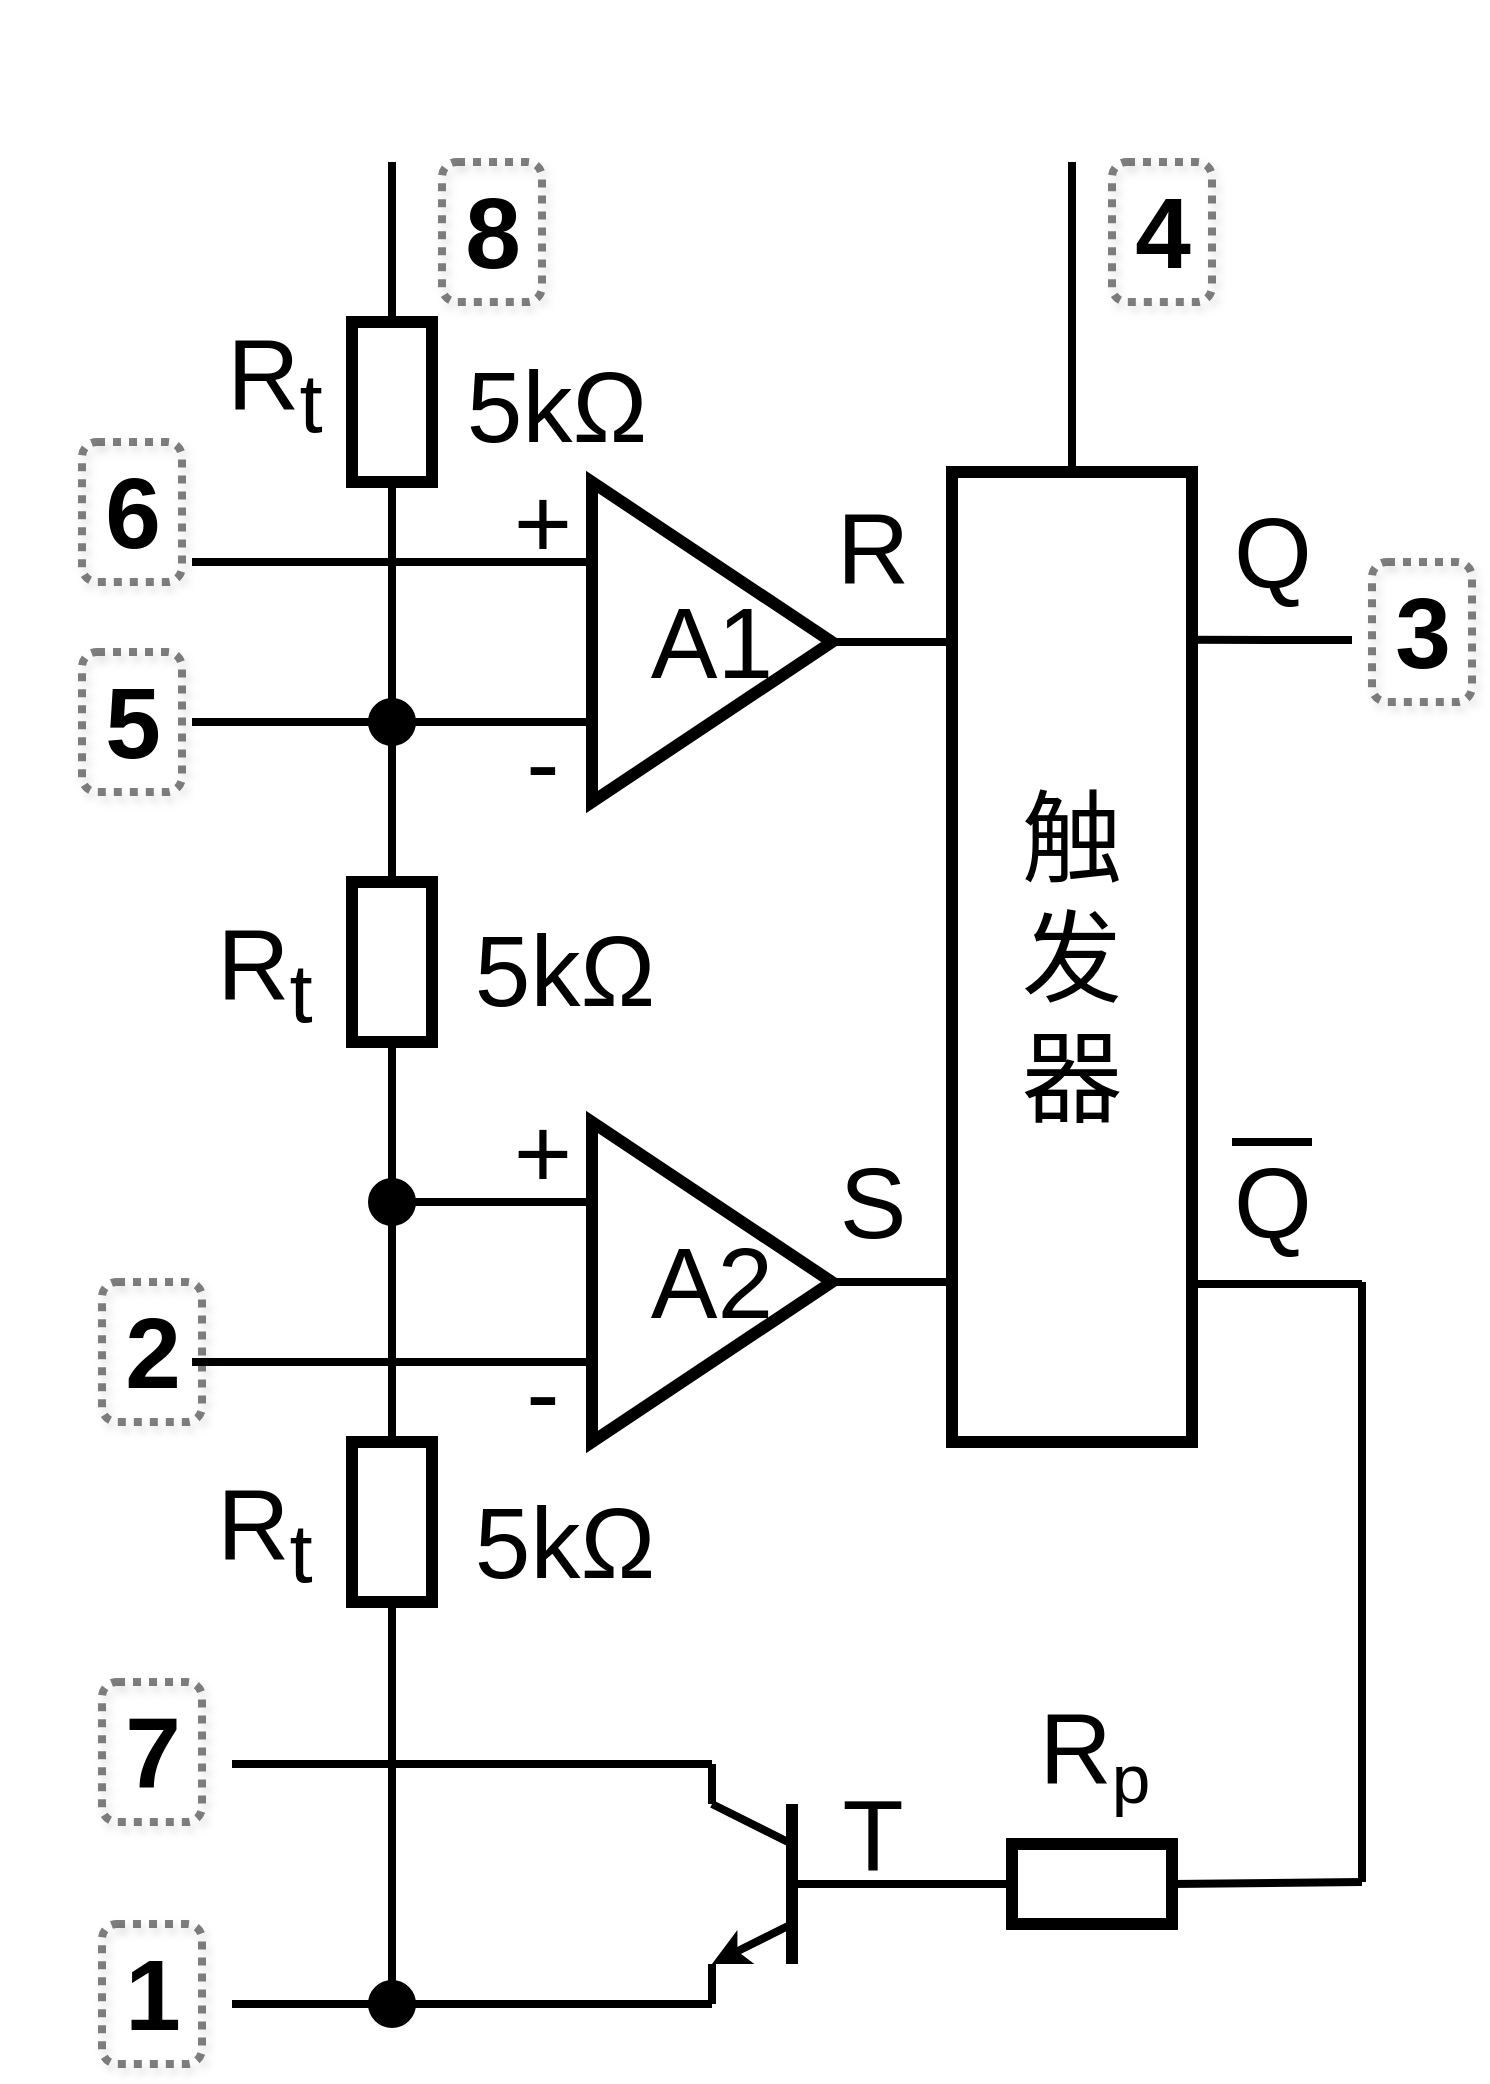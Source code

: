 <mxfile version="26.0.5">
  <diagram name="第 1 页" id="4UG25Fp_B6W0l5dKrZMW">
    <mxGraphModel dx="2331" dy="1027" grid="0" gridSize="10" guides="1" tooltips="1" connect="1" arrows="1" fold="1" page="0" pageScale="1" pageWidth="827" pageHeight="1169" math="0" shadow="0">
      <root>
        <mxCell id="0" />
        <mxCell id="1" parent="0" />
        <mxCell id="oYlRctocb77fKKuBrY3P-28" value="" style="ellipse;whiteSpace=wrap;html=1;aspect=fixed;labelBackgroundColor=#000000;labelBorderColor=default;" parent="1" vertex="1">
          <mxGeometry as="geometry" />
        </mxCell>
        <mxCell id="oYlRctocb77fKKuBrY3P-1" value="&lt;font style=&quot;font-size: 50px;&quot;&gt;A1&lt;/font&gt;" style="triangle;whiteSpace=wrap;html=1;strokeWidth=6;" parent="1" vertex="1">
          <mxGeometry x="295" y="240" width="120" height="160" as="geometry" />
        </mxCell>
        <mxCell id="oYlRctocb77fKKuBrY3P-2" value="" style="endArrow=none;html=1;rounded=0;exitX=0;exitY=0.25;exitDx=0;exitDy=0;strokeWidth=4;" parent="1" source="oYlRctocb77fKKuBrY3P-1" edge="1">
          <mxGeometry width="50" height="50" relative="1" as="geometry">
            <mxPoint x="335" y="360" as="sourcePoint" />
            <mxPoint x="95" y="280" as="targetPoint" />
          </mxGeometry>
        </mxCell>
        <mxCell id="oYlRctocb77fKKuBrY3P-3" value="" style="endArrow=none;html=1;rounded=0;exitX=0;exitY=0.75;exitDx=0;exitDy=0;strokeWidth=4;" parent="1" source="oYlRctocb77fKKuBrY3P-1" edge="1">
          <mxGeometry width="50" height="50" relative="1" as="geometry">
            <mxPoint x="315" y="360" as="sourcePoint" />
            <mxPoint x="95" y="360" as="targetPoint" />
          </mxGeometry>
        </mxCell>
        <mxCell id="oYlRctocb77fKKuBrY3P-4" value="" style="endArrow=none;html=1;rounded=0;entryX=1;entryY=0.5;entryDx=0;entryDy=0;strokeWidth=4;" parent="1" target="oYlRctocb77fKKuBrY3P-1" edge="1">
          <mxGeometry width="50" height="50" relative="1" as="geometry">
            <mxPoint x="475" y="320" as="sourcePoint" />
            <mxPoint x="275" y="380" as="targetPoint" />
          </mxGeometry>
        </mxCell>
        <mxCell id="oYlRctocb77fKKuBrY3P-5" value="&lt;font style=&quot;font-size: 50px;&quot;&gt;+&lt;/font&gt;" style="text;html=1;align=center;verticalAlign=middle;resizable=0;points=[];autosize=1;strokeColor=none;fillColor=none;strokeWidth=4;" parent="1" vertex="1">
          <mxGeometry x="245" y="225" width="50" height="70" as="geometry" />
        </mxCell>
        <mxCell id="oYlRctocb77fKKuBrY3P-6" value="&lt;font style=&quot;font-size: 50px;&quot;&gt;-&lt;/font&gt;" style="text;html=1;align=center;verticalAlign=middle;resizable=0;points=[];autosize=1;strokeColor=none;fillColor=none;strokeWidth=4;" parent="1" vertex="1">
          <mxGeometry x="250" y="345" width="40" height="70" as="geometry" />
        </mxCell>
        <mxCell id="oYlRctocb77fKKuBrY3P-13" value="&lt;font style=&quot;font-size: 50px;&quot;&gt;A2&lt;/font&gt;" style="triangle;whiteSpace=wrap;html=1;strokeWidth=6;" parent="1" vertex="1">
          <mxGeometry x="295" y="560" width="120" height="160" as="geometry" />
        </mxCell>
        <mxCell id="oYlRctocb77fKKuBrY3P-14" value="" style="endArrow=none;html=1;rounded=0;exitX=0;exitY=0.25;exitDx=0;exitDy=0;strokeWidth=4;" parent="1" source="oYlRctocb77fKKuBrY3P-13" edge="1">
          <mxGeometry width="50" height="50" relative="1" as="geometry">
            <mxPoint x="335" y="680" as="sourcePoint" />
            <mxPoint x="195" y="600" as="targetPoint" />
          </mxGeometry>
        </mxCell>
        <mxCell id="oYlRctocb77fKKuBrY3P-15" value="" style="endArrow=none;html=1;rounded=0;exitX=0;exitY=0.75;exitDx=0;exitDy=0;strokeWidth=4;" parent="1" source="oYlRctocb77fKKuBrY3P-13" edge="1">
          <mxGeometry width="50" height="50" relative="1" as="geometry">
            <mxPoint x="315" y="680" as="sourcePoint" />
            <mxPoint x="95" y="680" as="targetPoint" />
          </mxGeometry>
        </mxCell>
        <mxCell id="oYlRctocb77fKKuBrY3P-16" value="" style="endArrow=none;html=1;rounded=0;entryX=1;entryY=0.5;entryDx=0;entryDy=0;strokeWidth=4;" parent="1" target="oYlRctocb77fKKuBrY3P-13" edge="1">
          <mxGeometry width="50" height="50" relative="1" as="geometry">
            <mxPoint x="475" y="640" as="sourcePoint" />
            <mxPoint x="275" y="700" as="targetPoint" />
          </mxGeometry>
        </mxCell>
        <mxCell id="oYlRctocb77fKKuBrY3P-19" value="" style="rounded=0;whiteSpace=wrap;html=1;direction=south;strokeWidth=6;" parent="1" vertex="1">
          <mxGeometry x="175" y="160" width="40" height="80" as="geometry" />
        </mxCell>
        <mxCell id="oYlRctocb77fKKuBrY3P-20" value="" style="rounded=0;whiteSpace=wrap;html=1;direction=south;fontStyle=1;strokeWidth=6;" parent="1" vertex="1">
          <mxGeometry x="175" y="440" width="40" height="80" as="geometry" />
        </mxCell>
        <mxCell id="oYlRctocb77fKKuBrY3P-21" value="" style="rounded=0;whiteSpace=wrap;html=1;direction=south;strokeWidth=6;" parent="1" vertex="1">
          <mxGeometry x="175" y="720" width="40" height="80" as="geometry" />
        </mxCell>
        <mxCell id="oYlRctocb77fKKuBrY3P-26" value="" style="endArrow=none;html=1;rounded=0;entryX=1;entryY=0.5;entryDx=0;entryDy=0;exitX=0;exitY=0.5;exitDx=0;exitDy=0;strokeWidth=4;" parent="1" source="oYlRctocb77fKKuBrY3P-20" target="oYlRctocb77fKKuBrY3P-19" edge="1">
          <mxGeometry width="50" height="50" relative="1" as="geometry">
            <mxPoint x="355" y="380" as="sourcePoint" />
            <mxPoint x="455" y="280" as="targetPoint" />
          </mxGeometry>
        </mxCell>
        <mxCell id="oYlRctocb77fKKuBrY3P-27" value="" style="endArrow=none;html=1;rounded=0;entryX=1;entryY=0.5;entryDx=0;entryDy=0;exitX=0;exitY=0.5;exitDx=0;exitDy=0;strokeWidth=4;" parent="1" source="oYlRctocb77fKKuBrY3P-21" target="oYlRctocb77fKKuBrY3P-20" edge="1">
          <mxGeometry width="50" height="50" relative="1" as="geometry">
            <mxPoint x="215" y="460" as="sourcePoint" />
            <mxPoint x="215" y="260" as="targetPoint" />
          </mxGeometry>
        </mxCell>
        <mxCell id="oYlRctocb77fKKuBrY3P-35" value="" style="ellipse;whiteSpace=wrap;html=1;aspect=fixed;fillColor=#000000;strokeWidth=4;" parent="1" vertex="1">
          <mxGeometry x="185" y="350" width="20" height="20" as="geometry" />
        </mxCell>
        <mxCell id="oYlRctocb77fKKuBrY3P-44" value="" style="ellipse;whiteSpace=wrap;html=1;aspect=fixed;fillColor=#000000;strokeWidth=4;" parent="1" vertex="1">
          <mxGeometry x="185" y="590" width="20" height="20" as="geometry" />
        </mxCell>
        <mxCell id="oYlRctocb77fKKuBrY3P-49" value="&lt;font style=&quot;font-size: 50px;&quot;&gt;触&lt;br&gt;发&lt;br&gt;器&lt;/font&gt;" style="rounded=0;whiteSpace=wrap;html=1;direction=south;strokeWidth=6;" parent="1" vertex="1">
          <mxGeometry x="475" y="235" width="120" height="485" as="geometry" />
        </mxCell>
        <mxCell id="oYlRctocb77fKKuBrY3P-50" value="&lt;font style=&quot;font-size: 50px;&quot;&gt;+&lt;/font&gt;" style="text;html=1;align=center;verticalAlign=middle;resizable=0;points=[];autosize=1;strokeColor=none;fillColor=none;strokeWidth=4;" parent="1" vertex="1">
          <mxGeometry x="245" y="540" width="50" height="70" as="geometry" />
        </mxCell>
        <mxCell id="oYlRctocb77fKKuBrY3P-51" value="&lt;font style=&quot;font-size: 50px;&quot;&gt;-&lt;/font&gt;" style="text;html=1;align=center;verticalAlign=middle;resizable=0;points=[];autosize=1;strokeColor=none;fillColor=none;strokeWidth=4;" parent="1" vertex="1">
          <mxGeometry x="250" y="660" width="40" height="70" as="geometry" />
        </mxCell>
        <mxCell id="oYlRctocb77fKKuBrY3P-52" value="" style="endArrow=none;html=1;rounded=0;entryX=0;entryY=0.5;entryDx=0;entryDy=0;strokeWidth=4;" parent="1" target="oYlRctocb77fKKuBrY3P-49" edge="1">
          <mxGeometry width="50" height="50" relative="1" as="geometry">
            <mxPoint x="535" y="80" as="sourcePoint" />
            <mxPoint x="415" y="380" as="targetPoint" />
          </mxGeometry>
        </mxCell>
        <mxCell id="oYlRctocb77fKKuBrY3P-53" value="" style="endArrow=none;html=1;rounded=0;entryX=0;entryY=0.5;entryDx=0;entryDy=0;strokeWidth=4;" parent="1" target="oYlRctocb77fKKuBrY3P-19" edge="1">
          <mxGeometry width="50" height="50" relative="1" as="geometry">
            <mxPoint x="195" y="80" as="sourcePoint" />
            <mxPoint x="415" y="380" as="targetPoint" />
          </mxGeometry>
        </mxCell>
        <mxCell id="oYlRctocb77fKKuBrY3P-54" value="" style="endArrow=none;html=1;rounded=0;entryX=0.173;entryY=0.018;entryDx=0;entryDy=0;entryPerimeter=0;strokeWidth=4;" parent="1" target="oYlRctocb77fKKuBrY3P-49" edge="1">
          <mxGeometry width="50" height="50" relative="1" as="geometry">
            <mxPoint x="675" y="319" as="sourcePoint" />
            <mxPoint x="555" y="380" as="targetPoint" />
          </mxGeometry>
        </mxCell>
        <mxCell id="oYlRctocb77fKKuBrY3P-55" value="" style="endArrow=none;html=1;rounded=0;entryX=0.837;entryY=0;entryDx=0;entryDy=0;entryPerimeter=0;strokeWidth=4;" parent="1" target="oYlRctocb77fKKuBrY3P-49" edge="1">
          <mxGeometry width="50" height="50" relative="1" as="geometry">
            <mxPoint x="680" y="641" as="sourcePoint" />
            <mxPoint x="605.0" y="635.065" as="targetPoint" />
          </mxGeometry>
        </mxCell>
        <mxCell id="oYlRctocb77fKKuBrY3P-56" value="" style="endArrow=none;html=1;rounded=0;strokeWidth=4;" parent="1" edge="1">
          <mxGeometry width="50" height="50" relative="1" as="geometry">
            <mxPoint x="680" y="940" as="sourcePoint" />
            <mxPoint x="680" y="640" as="targetPoint" />
          </mxGeometry>
        </mxCell>
        <mxCell id="oYlRctocb77fKKuBrY3P-57" value="" style="endArrow=none;html=1;rounded=0;strokeWidth=4;entryX=1;entryY=0.5;entryDx=0;entryDy=0;" parent="1" target="eyqNCUY_SEGoPxI6-TQl-1" edge="1">
          <mxGeometry width="50" height="50" relative="1" as="geometry">
            <mxPoint x="395" y="941" as="sourcePoint" />
            <mxPoint x="480" y="941" as="targetPoint" />
          </mxGeometry>
        </mxCell>
        <mxCell id="oYlRctocb77fKKuBrY3P-58" value="" style="endArrow=none;html=1;rounded=0;strokeWidth=6;" parent="1" edge="1">
          <mxGeometry width="50" height="50" relative="1" as="geometry">
            <mxPoint x="395" y="981" as="sourcePoint" />
            <mxPoint x="395" y="901" as="targetPoint" />
          </mxGeometry>
        </mxCell>
        <mxCell id="oYlRctocb77fKKuBrY3P-59" value="" style="endArrow=none;html=1;rounded=0;strokeWidth=4;" parent="1" edge="1">
          <mxGeometry width="50" height="50" relative="1" as="geometry">
            <mxPoint x="395" y="921" as="sourcePoint" />
            <mxPoint x="355" y="901" as="targetPoint" />
          </mxGeometry>
        </mxCell>
        <mxCell id="oYlRctocb77fKKuBrY3P-61" value="" style="endArrow=classic;html=1;rounded=0;strokeWidth=4;" parent="1" edge="1">
          <mxGeometry width="50" height="50" relative="1" as="geometry">
            <mxPoint x="395" y="961" as="sourcePoint" />
            <mxPoint x="355" y="981" as="targetPoint" />
          </mxGeometry>
        </mxCell>
        <mxCell id="oYlRctocb77fKKuBrY3P-62" value="" style="endArrow=none;html=1;rounded=0;strokeWidth=4;" parent="1" edge="1">
          <mxGeometry width="50" height="50" relative="1" as="geometry">
            <mxPoint x="355" y="901" as="sourcePoint" />
            <mxPoint x="355" y="881" as="targetPoint" />
          </mxGeometry>
        </mxCell>
        <mxCell id="oYlRctocb77fKKuBrY3P-63" value="" style="endArrow=none;html=1;rounded=0;strokeWidth=4;" parent="1" edge="1">
          <mxGeometry width="50" height="50" relative="1" as="geometry">
            <mxPoint x="355" y="981" as="sourcePoint" />
            <mxPoint x="355" y="1001" as="targetPoint" />
          </mxGeometry>
        </mxCell>
        <mxCell id="oYlRctocb77fKKuBrY3P-64" value="" style="endArrow=none;html=1;rounded=0;strokeWidth=4;" parent="1" edge="1">
          <mxGeometry width="50" height="50" relative="1" as="geometry">
            <mxPoint x="355" y="1001" as="sourcePoint" />
            <mxPoint x="115" y="1001" as="targetPoint" />
          </mxGeometry>
        </mxCell>
        <mxCell id="oYlRctocb77fKKuBrY3P-65" value="" style="endArrow=none;html=1;rounded=0;strokeWidth=4;" parent="1" edge="1">
          <mxGeometry width="50" height="50" relative="1" as="geometry">
            <mxPoint x="355" y="881" as="sourcePoint" />
            <mxPoint x="115" y="881" as="targetPoint" />
          </mxGeometry>
        </mxCell>
        <mxCell id="oYlRctocb77fKKuBrY3P-66" value="" style="endArrow=none;html=1;rounded=0;entryX=1;entryY=0.5;entryDx=0;entryDy=0;strokeWidth=4;" parent="1" source="oYlRctocb77fKKuBrY3P-43" target="oYlRctocb77fKKuBrY3P-21" edge="1">
          <mxGeometry width="50" height="50" relative="1" as="geometry">
            <mxPoint x="195" y="1020" as="sourcePoint" />
            <mxPoint x="375" y="810" as="targetPoint" />
          </mxGeometry>
        </mxCell>
        <mxCell id="oYlRctocb77fKKuBrY3P-68" value="" style="endArrow=none;html=1;rounded=0;entryX=1;entryY=0.5;entryDx=0;entryDy=0;strokeWidth=4;" parent="1" target="oYlRctocb77fKKuBrY3P-43" edge="1">
          <mxGeometry width="50" height="50" relative="1" as="geometry">
            <mxPoint x="195" y="1001" as="sourcePoint" />
            <mxPoint x="195" y="781" as="targetPoint" />
          </mxGeometry>
        </mxCell>
        <mxCell id="oYlRctocb77fKKuBrY3P-43" value="" style="ellipse;whiteSpace=wrap;html=1;aspect=fixed;fillColor=#000000;strokeWidth=4;" parent="1" vertex="1">
          <mxGeometry x="185" y="991" width="20" height="20" as="geometry" />
        </mxCell>
        <mxCell id="oYlRctocb77fKKuBrY3P-69" value="&lt;font style=&quot;font-size: 50px;&quot;&gt;6&lt;/font&gt;" style="text;html=1;align=center;verticalAlign=middle;resizable=0;points=[];autosize=1;strokeColor=default;fillColor=none;rounded=1;fontStyle=1;strokeWidth=4;dashed=1;opacity=50;shadow=1;glass=1;dashPattern=1 1;" parent="1" vertex="1">
          <mxGeometry x="40" y="220" width="50" height="70" as="geometry" />
        </mxCell>
        <mxCell id="oYlRctocb77fKKuBrY3P-70" value="&lt;font style=&quot;font-size: 50px;&quot;&gt;&lt;b&gt;5&lt;/b&gt;&lt;/font&gt;" style="text;html=1;align=center;verticalAlign=middle;resizable=0;points=[];autosize=1;strokeColor=default;fillColor=none;strokeWidth=4;dashed=1;opacity=50;rounded=1;shadow=1;glass=1;dashPattern=1 1;" parent="1" vertex="1">
          <mxGeometry x="40" y="325" width="50" height="70" as="geometry" />
        </mxCell>
        <mxCell id="oYlRctocb77fKKuBrY3P-71" value="&lt;font style=&quot;font-size: 50px;&quot;&gt;&lt;b&gt;2&lt;/b&gt;&lt;/font&gt;" style="text;html=1;align=center;verticalAlign=middle;resizable=0;points=[];autosize=1;strokeColor=default;fillColor=none;strokeWidth=4;dashed=1;opacity=50;rounded=1;shadow=1;glass=1;dashPattern=1 1;" parent="1" vertex="1">
          <mxGeometry x="50" y="640" width="50" height="70" as="geometry" />
        </mxCell>
        <mxCell id="oYlRctocb77fKKuBrY3P-72" value="&lt;font style=&quot;font-size: 50px;&quot;&gt;&lt;b&gt;7&lt;/b&gt;&lt;/font&gt;" style="text;html=1;align=center;verticalAlign=middle;resizable=0;points=[];autosize=1;strokeColor=default;fillColor=none;strokeWidth=4;dashed=1;opacity=50;rounded=1;shadow=1;glass=1;dashPattern=1 1;" parent="1" vertex="1">
          <mxGeometry x="50" y="840" width="50" height="70" as="geometry" />
        </mxCell>
        <mxCell id="oYlRctocb77fKKuBrY3P-73" value="&lt;font style=&quot;font-size: 50px;&quot;&gt;&lt;b&gt;1&lt;/b&gt;&lt;/font&gt;" style="text;html=1;align=center;verticalAlign=middle;resizable=0;points=[];autosize=1;strokeColor=default;fillColor=none;strokeWidth=4;dashed=1;opacity=50;rounded=1;shadow=1;glass=1;dashPattern=1 1;" parent="1" vertex="1">
          <mxGeometry x="50" y="961" width="50" height="70" as="geometry" />
        </mxCell>
        <mxCell id="oYlRctocb77fKKuBrY3P-74" value="&lt;font style=&quot;font-size: 50px;&quot;&gt;R&lt;sub&gt;t&lt;/sub&gt;&lt;/font&gt;" style="text;html=1;align=center;verticalAlign=middle;resizable=0;points=[];autosize=1;strokeColor=none;fillColor=none;strokeWidth=4;" parent="1" vertex="1">
          <mxGeometry x="103" y="150" width="66" height="81" as="geometry" />
        </mxCell>
        <mxCell id="oYlRctocb77fKKuBrY3P-75" value="&lt;font style=&quot;font-size: 50px;&quot;&gt;R&lt;sub&gt;t&lt;/sub&gt;&lt;/font&gt;" style="text;html=1;align=center;verticalAlign=middle;resizable=0;points=[];autosize=1;strokeColor=none;fillColor=none;strokeWidth=4;" parent="1" vertex="1">
          <mxGeometry x="98" y="445" width="66" height="81" as="geometry" />
        </mxCell>
        <mxCell id="oYlRctocb77fKKuBrY3P-76" value="&lt;font style=&quot;font-size: 50px;&quot;&gt;R&lt;sub&gt;t&lt;/sub&gt;&lt;/font&gt;" style="text;html=1;align=center;verticalAlign=middle;resizable=0;points=[];autosize=1;strokeColor=none;fillColor=none;strokeWidth=4;" parent="1" vertex="1">
          <mxGeometry x="98" y="725" width="66" height="81" as="geometry" />
        </mxCell>
        <mxCell id="oYlRctocb77fKKuBrY3P-77" value="&lt;font style=&quot;font-size: 50px;&quot;&gt;R&lt;/font&gt;" style="text;html=1;align=center;verticalAlign=middle;resizable=0;points=[];autosize=1;strokeColor=none;fillColor=none;strokeWidth=4;" parent="1" vertex="1">
          <mxGeometry x="405" y="238" width="60" height="70" as="geometry" />
        </mxCell>
        <mxCell id="oYlRctocb77fKKuBrY3P-78" value="&lt;span style=&quot;font-size: 50px;&quot;&gt;S&lt;/span&gt;" style="text;html=1;align=center;verticalAlign=middle;resizable=0;points=[];autosize=1;strokeColor=none;fillColor=none;strokeWidth=4;" parent="1" vertex="1">
          <mxGeometry x="405" y="565" width="60" height="70" as="geometry" />
        </mxCell>
        <mxCell id="oYlRctocb77fKKuBrY3P-79" value="&lt;span style=&quot;font-size: 50px;&quot;&gt;Q&lt;/span&gt;" style="text;html=1;align=center;verticalAlign=middle;resizable=0;points=[];autosize=1;strokeColor=none;fillColor=none;strokeWidth=4;" parent="1" vertex="1">
          <mxGeometry x="605" y="240" width="60" height="70" as="geometry" />
        </mxCell>
        <mxCell id="oYlRctocb77fKKuBrY3P-80" value="&lt;font style=&quot;font-size: 50px;&quot;&gt;Q&lt;/font&gt;" style="text;html=1;align=center;verticalAlign=middle;resizable=0;points=[];autosize=1;strokeColor=none;fillColor=none;strokeWidth=4;" parent="1" vertex="1">
          <mxGeometry x="605" y="565" width="60" height="70" as="geometry" />
        </mxCell>
        <mxCell id="oYlRctocb77fKKuBrY3P-81" value="" style="endArrow=none;html=1;rounded=0;strokeWidth=4;" parent="1" edge="1">
          <mxGeometry width="50" height="50" relative="1" as="geometry">
            <mxPoint x="655" y="570" as="sourcePoint" />
            <mxPoint x="615" y="570" as="targetPoint" />
          </mxGeometry>
        </mxCell>
        <mxCell id="oYlRctocb77fKKuBrY3P-82" value="&lt;span style=&quot;font-size: 50px;&quot;&gt;T&lt;/span&gt;" style="text;html=1;align=center;verticalAlign=middle;resizable=0;points=[];autosize=1;strokeColor=none;fillColor=none;strokeWidth=4;" parent="1" vertex="1">
          <mxGeometry x="410" y="881" width="50" height="70" as="geometry" />
        </mxCell>
        <mxCell id="oYlRctocb77fKKuBrY3P-83" value="&lt;font style=&quot;font-size: 50px;&quot;&gt;8&lt;/font&gt;" style="text;html=1;align=center;verticalAlign=middle;resizable=0;points=[];autosize=1;strokeColor=default;fillColor=none;rounded=1;fontStyle=1;strokeWidth=4;dashed=1;opacity=50;shadow=1;glass=1;dashPattern=1 1;" parent="1" vertex="1">
          <mxGeometry x="220" y="80" width="50" height="70" as="geometry" />
        </mxCell>
        <mxCell id="oYlRctocb77fKKuBrY3P-86" value="&lt;font style=&quot;font-size: 50px;&quot;&gt;4&lt;/font&gt;" style="text;html=1;align=center;verticalAlign=middle;resizable=0;points=[];autosize=1;strokeColor=default;fillColor=none;rounded=1;fontStyle=1;strokeWidth=4;dashed=1;opacity=50;shadow=1;glass=1;dashPattern=1 1;" parent="1" vertex="1">
          <mxGeometry x="555" y="80" width="50" height="70" as="geometry" />
        </mxCell>
        <mxCell id="oYlRctocb77fKKuBrY3P-87" value="&lt;font style=&quot;font-size: 50px;&quot;&gt;3&lt;/font&gt;" style="text;html=1;align=center;verticalAlign=middle;resizable=0;points=[];autosize=1;strokeColor=default;fillColor=none;rounded=1;fontStyle=1;strokeWidth=4;dashed=1;opacity=50;shadow=1;glass=1;dashPattern=1 1;" parent="1" vertex="1">
          <mxGeometry x="685" y="280" width="50" height="70" as="geometry" />
        </mxCell>
        <mxCell id="eyqNCUY_SEGoPxI6-TQl-1" value="" style="rounded=0;whiteSpace=wrap;html=1;direction=west;strokeWidth=6;" parent="1" vertex="1">
          <mxGeometry x="505" y="921" width="80" height="40" as="geometry" />
        </mxCell>
        <mxCell id="eyqNCUY_SEGoPxI6-TQl-2" value="" style="endArrow=none;html=1;rounded=0;strokeWidth=4;exitX=0;exitY=0.5;exitDx=0;exitDy=0;" parent="1" source="eyqNCUY_SEGoPxI6-TQl-1" edge="1">
          <mxGeometry width="50" height="50" relative="1" as="geometry">
            <mxPoint x="405" y="951" as="sourcePoint" />
            <mxPoint x="680" y="940" as="targetPoint" />
          </mxGeometry>
        </mxCell>
        <mxCell id="eyqNCUY_SEGoPxI6-TQl-3" value="&lt;span style=&quot;font-size: 50px;&quot;&gt;R&lt;/span&gt;&lt;span style=&quot;font-size: 41.667px;&quot;&gt;&lt;sub&gt;p&lt;/sub&gt;&lt;/span&gt;" style="text;html=1;align=center;verticalAlign=middle;resizable=0;points=[];autosize=1;strokeColor=none;fillColor=none;strokeWidth=4;" parent="1" vertex="1">
          <mxGeometry x="509" y="837" width="73" height="77" as="geometry" />
        </mxCell>
        <mxCell id="8e0lwJXoleI-abOCfVbX-1" value="&lt;span style=&quot;font-size: 50px;&quot;&gt;5kΩ&lt;/span&gt;" style="text;html=1;align=center;verticalAlign=middle;resizable=0;points=[];autosize=1;strokeColor=none;fillColor=none;strokeWidth=4;" vertex="1" parent="1">
          <mxGeometry x="223" y="166" width="108" height="72" as="geometry" />
        </mxCell>
        <mxCell id="8e0lwJXoleI-abOCfVbX-2" value="&lt;span style=&quot;font-size: 50px;&quot;&gt;5kΩ&lt;/span&gt;" style="text;html=1;align=center;verticalAlign=middle;resizable=0;points=[];autosize=1;strokeColor=none;fillColor=none;strokeWidth=4;" vertex="1" parent="1">
          <mxGeometry x="227" y="448" width="108" height="72" as="geometry" />
        </mxCell>
        <mxCell id="8e0lwJXoleI-abOCfVbX-3" value="&lt;span style=&quot;font-size: 50px;&quot;&gt;5kΩ&lt;/span&gt;" style="text;html=1;align=center;verticalAlign=middle;resizable=0;points=[];autosize=1;strokeColor=none;fillColor=none;strokeWidth=4;" vertex="1" parent="1">
          <mxGeometry x="227" y="734" width="108" height="72" as="geometry" />
        </mxCell>
      </root>
    </mxGraphModel>
  </diagram>
</mxfile>
